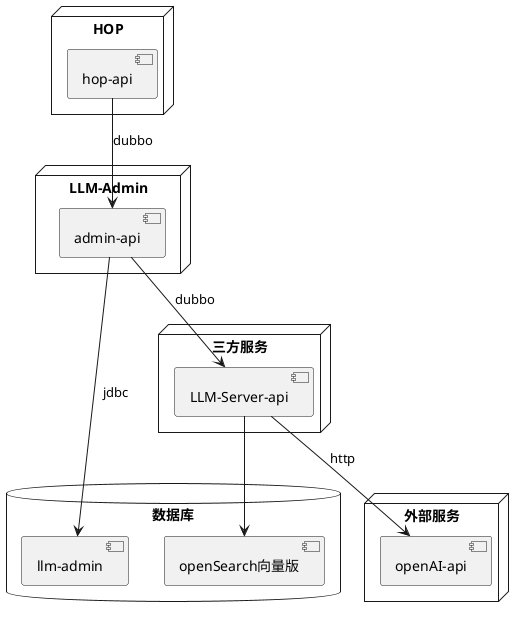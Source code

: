 @startuml

node "HOP" {
    [hop-api] as hop
}



node "LLM-Admin" {
    [admin-api] as admin
}

database "数据库" {
    [llm-admin] as adminDB
    [openSearch向量版] as vectorDB 
}

node "三方服务" {
    [LLM-Server-api] as server
}

node "外部服务" {
    [openAI-api] as oepnAI
}

hop --> admin : dubbo
admin --> adminDB : jdbc
admin --> server : dubbo
server --> oepnAI : http
server --> vectorDB 



@enduml
